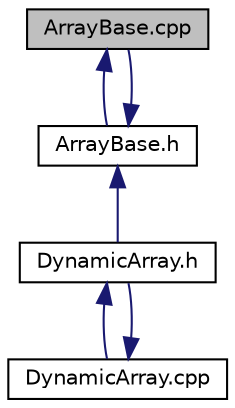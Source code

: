 digraph "ArrayBase.cpp"
{
  edge [fontname="Helvetica",fontsize="10",labelfontname="Helvetica",labelfontsize="10"];
  node [fontname="Helvetica",fontsize="10",shape=record];
  Node1 [label="ArrayBase.cpp",height=0.2,width=0.4,color="black", fillcolor="grey75", style="filled", fontcolor="black"];
  Node1 -> Node2 [dir="back",color="midnightblue",fontsize="10",style="solid",fontname="Helvetica"];
  Node2 [label="ArrayBase.h",height=0.2,width=0.4,color="black", fillcolor="white", style="filled",URL="$d3/d32/ArrayBase_8h.html"];
  Node2 -> Node1 [dir="back",color="midnightblue",fontsize="10",style="solid",fontname="Helvetica"];
  Node2 -> Node3 [dir="back",color="midnightblue",fontsize="10",style="solid",fontname="Helvetica"];
  Node3 [label="DynamicArray.h",height=0.2,width=0.4,color="black", fillcolor="white", style="filled",URL="$d1/d7e/DynamicArray_8h.html"];
  Node3 -> Node4 [dir="back",color="midnightblue",fontsize="10",style="solid",fontname="Helvetica"];
  Node4 [label="DynamicArray.cpp",height=0.2,width=0.4,color="black", fillcolor="white", style="filled",URL="$dd/d18/DynamicArray_8cpp.html"];
  Node4 -> Node3 [dir="back",color="midnightblue",fontsize="10",style="solid",fontname="Helvetica"];
}
